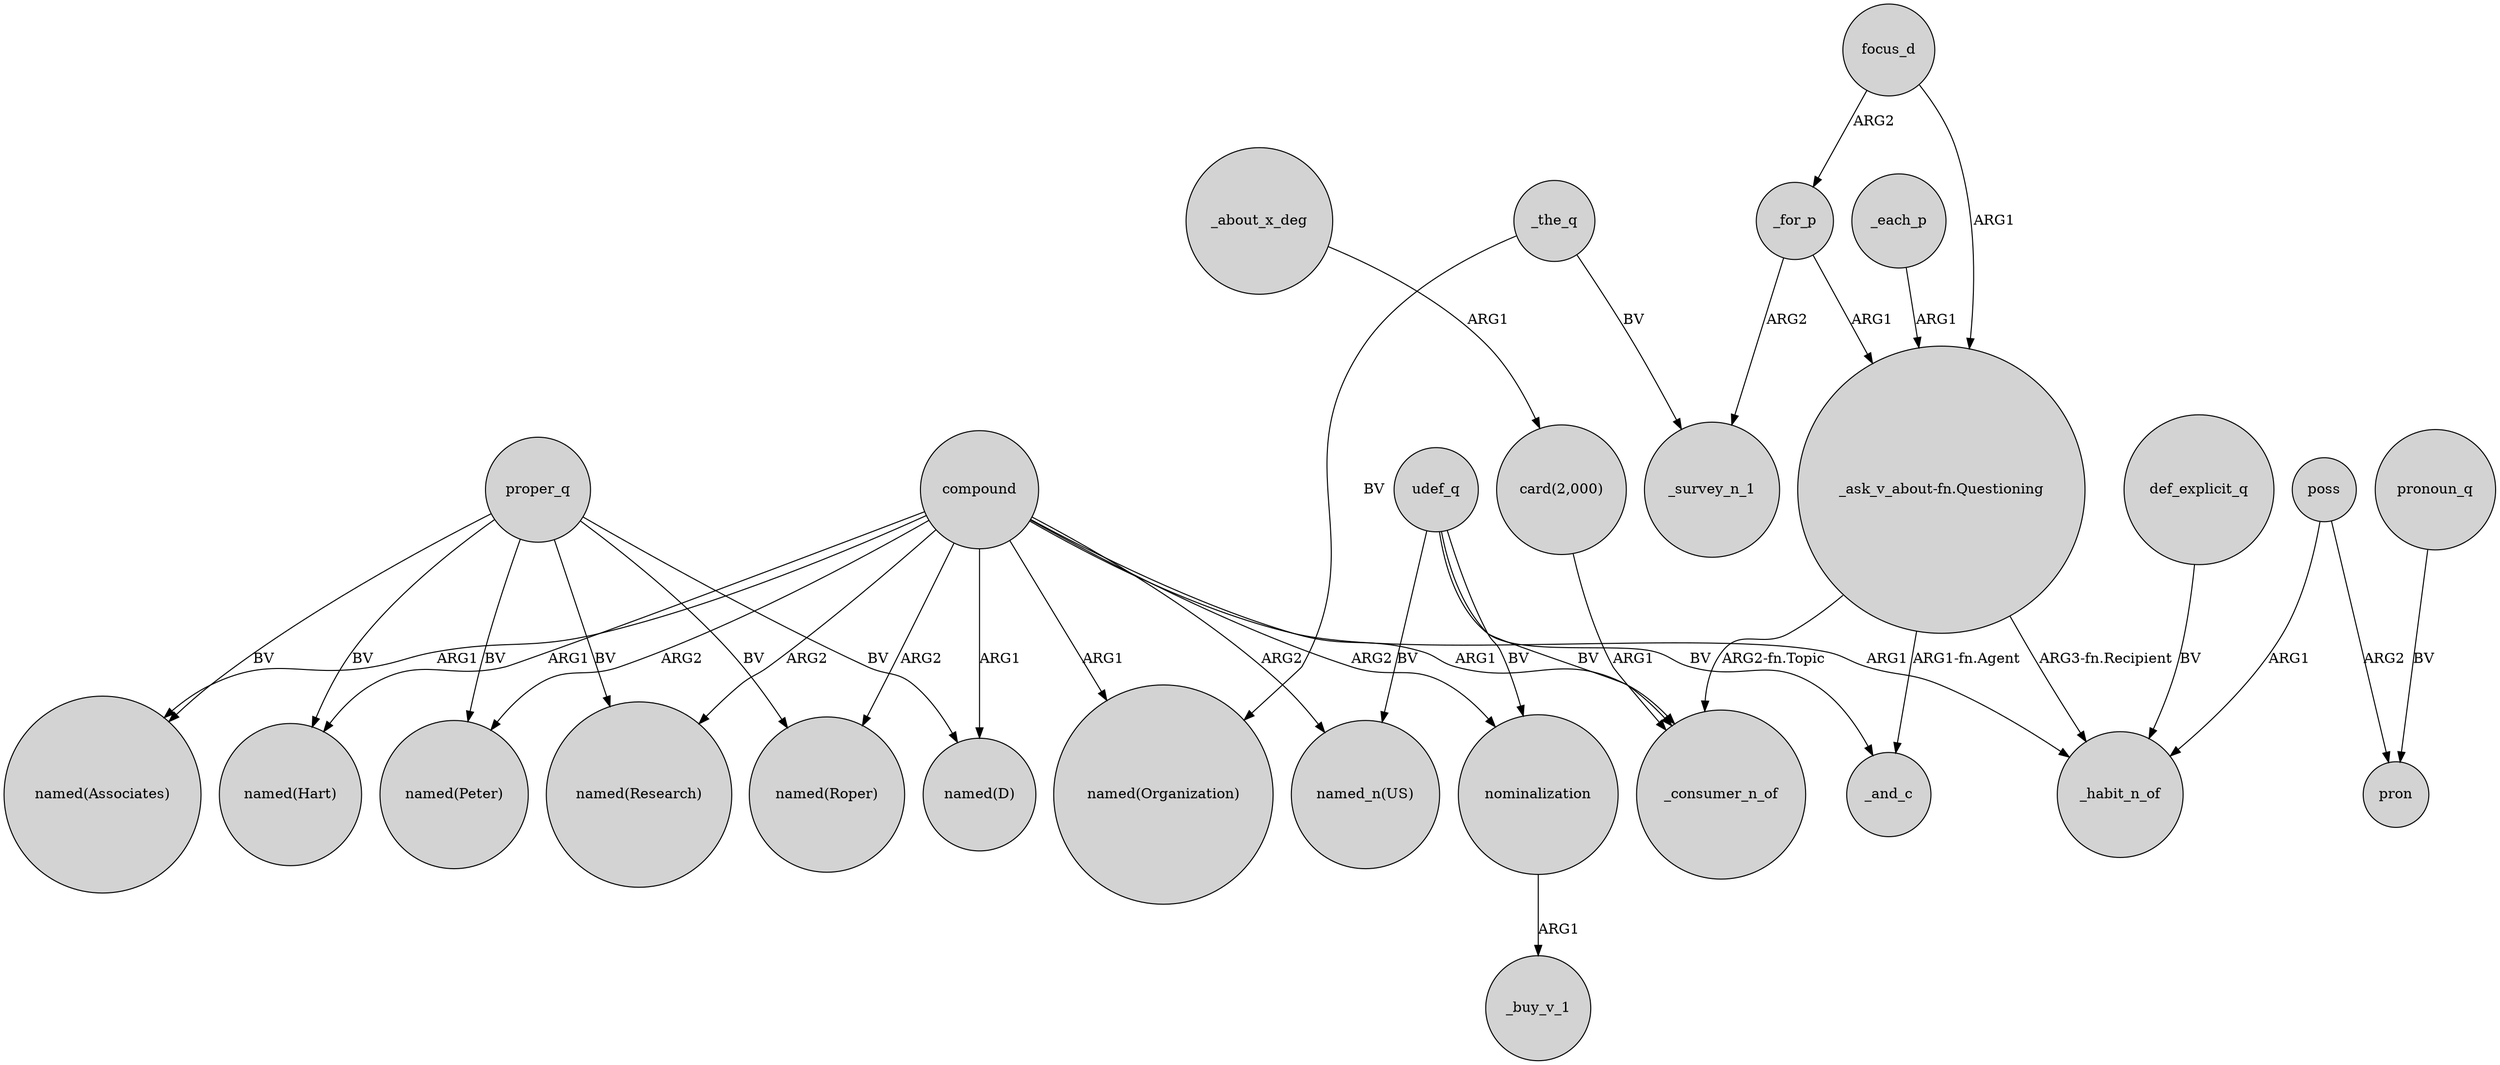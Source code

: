 digraph {
	node [shape=circle style=filled]
	_the_q -> "named(Organization)" [label=BV]
	"_ask_v_about-fn.Questioning" -> _and_c [label="ARG1-fn.Agent"]
	_each_p -> "_ask_v_about-fn.Questioning" [label=ARG1]
	compound -> "named(Hart)" [label=ARG1]
	udef_q -> "named_n(US)" [label=BV]
	poss -> pron [label=ARG2]
	"_ask_v_about-fn.Questioning" -> _habit_n_of [label="ARG3-fn.Recipient"]
	compound -> "named(Research)" [label=ARG2]
	poss -> _habit_n_of [label=ARG1]
	_for_p -> "_ask_v_about-fn.Questioning" [label=ARG1]
	compound -> _consumer_n_of [label=ARG1]
	compound -> nominalization [label=ARG2]
	nominalization -> _buy_v_1 [label=ARG1]
	compound -> _habit_n_of [label=ARG1]
	"card(2,000)" -> _consumer_n_of [label=ARG1]
	proper_q -> "named(Peter)" [label=BV]
	compound -> "named_n(US)" [label=ARG2]
	focus_d -> _for_p [label=ARG2]
	proper_q -> "named(Hart)" [label=BV]
	_the_q -> _survey_n_1 [label=BV]
	pronoun_q -> pron [label=BV]
	compound -> "named(Peter)" [label=ARG2]
	proper_q -> "named(Roper)" [label=BV]
	_about_x_deg -> "card(2,000)" [label=ARG1]
	_for_p -> _survey_n_1 [label=ARG2]
	focus_d -> "_ask_v_about-fn.Questioning" [label=ARG1]
	proper_q -> "named(Research)" [label=BV]
	udef_q -> _consumer_n_of [label=BV]
	def_explicit_q -> _habit_n_of [label=BV]
	udef_q -> nominalization [label=BV]
	proper_q -> "named(D)" [label=BV]
	compound -> "named(Associates)" [label=ARG1]
	proper_q -> "named(Associates)" [label=BV]
	compound -> "named(Organization)" [label=ARG1]
	udef_q -> _and_c [label=BV]
	"_ask_v_about-fn.Questioning" -> _consumer_n_of [label="ARG2-fn.Topic"]
	compound -> "named(Roper)" [label=ARG2]
	compound -> "named(D)" [label=ARG1]
}
